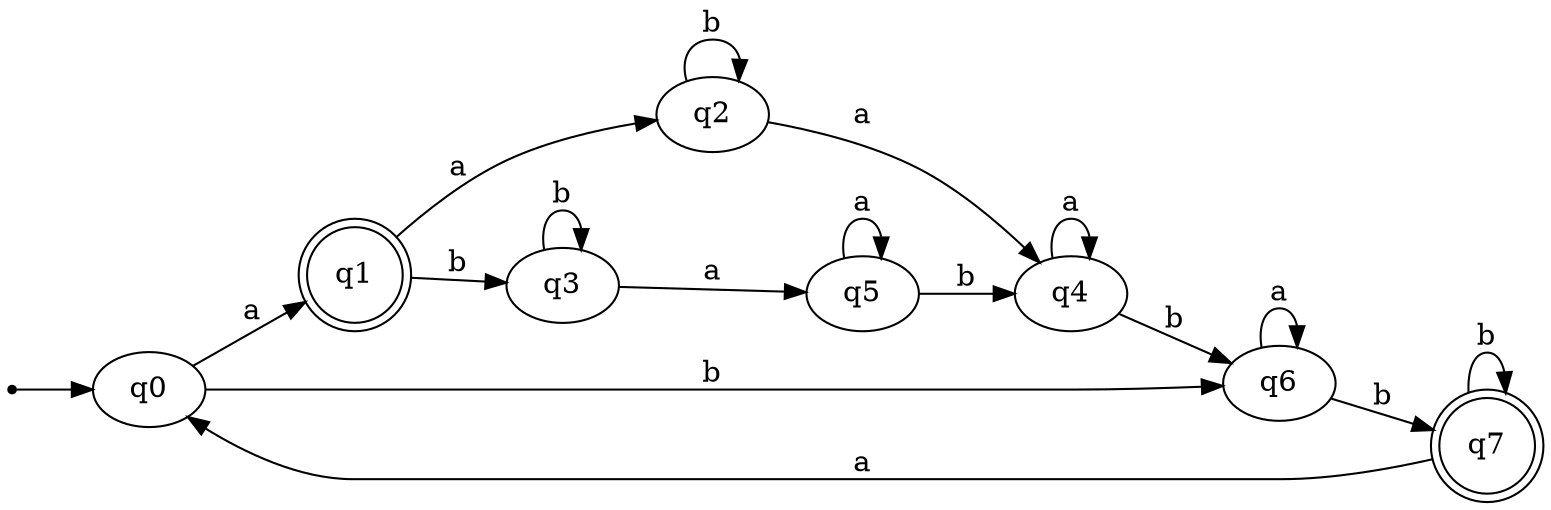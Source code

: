 digraph{
    rankdir=LR;
    inic[shape=point];

    inic->q0;

    q0->q1 [label="a"];
    q0->q6 [label="b"];
    q1->q2 [label="a"];
    q1->q3 [label="b"];
    q2->q4 [label="a"];
    q2->q2 [label="b"];
    q3->q5 [label="a"];
    q3->q3 [label="b"];
    q4->q4 [label="a"];
    q4->q6 [label="b"];
    q5->q5 [label="a"];
    q5->q4 [label="b"];
    q6->q6 [label="a"];
    q6->q7 [label="b"];
    q7->q0 [label="a"];
    q7->q7 [label="b"];


    q1[shape=doublecircle]
    q7[shape=doublecircle]
}